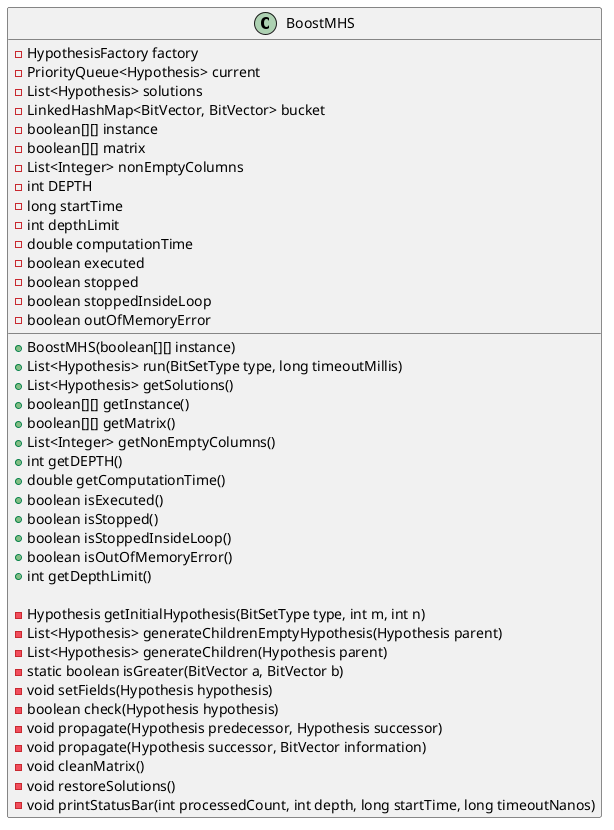 @startuml

class BoostMHS {
    - HypothesisFactory factory
    - PriorityQueue<Hypothesis> current
    - List<Hypothesis> solutions
    - LinkedHashMap<BitVector, BitVector> bucket
    - boolean[][] instance
    - boolean[][] matrix
    - List<Integer> nonEmptyColumns
    - int DEPTH
    - long startTime
    - int depthLimit
    - double computationTime
    - boolean executed
    - boolean stopped
    - boolean stoppedInsideLoop
    - boolean outOfMemoryError

    + BoostMHS(boolean[][] instance)
    + List<Hypothesis> run(BitSetType type, long timeoutMillis)
    + List<Hypothesis> getSolutions()
    + boolean[][] getInstance()
    + boolean[][] getMatrix()
    + List<Integer> getNonEmptyColumns()
    + int getDEPTH()
    + double getComputationTime()
    + boolean isExecuted()
    + boolean isStopped()
    + boolean isStoppedInsideLoop()
    + boolean isOutOfMemoryError()
    + int getDepthLimit()

    - Hypothesis getInitialHypothesis(BitSetType type, int m, int n)
    - List<Hypothesis> generateChildrenEmptyHypothesis(Hypothesis parent)
    - List<Hypothesis> generateChildren(Hypothesis parent)
    - static boolean isGreater(BitVector a, BitVector b)
    - void setFields(Hypothesis hypothesis)
    - boolean check(Hypothesis hypothesis)
    - void propagate(Hypothesis predecessor, Hypothesis successor)
    - void propagate(Hypothesis successor, BitVector information)
    - void cleanMatrix()
    - void restoreSolutions()
    - void printStatusBar(int processedCount, int depth, long startTime, long timeoutNanos)
}
@enduml

